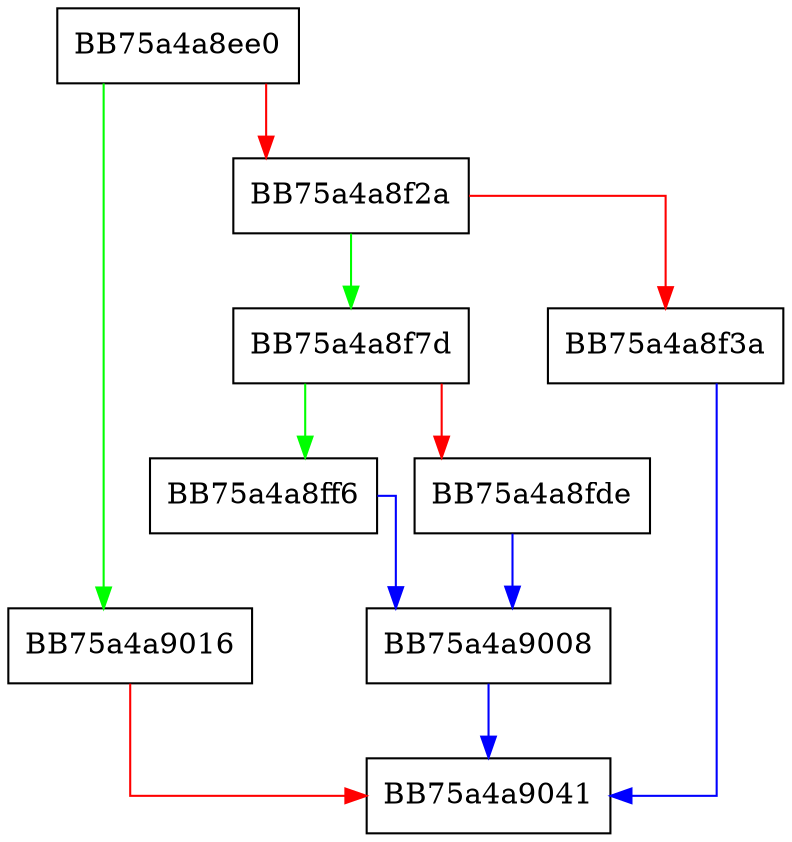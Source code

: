 digraph SSE_cmpps {
  node [shape="box"];
  graph [splines=ortho];
  BB75a4a8ee0 -> BB75a4a9016 [color="green"];
  BB75a4a8ee0 -> BB75a4a8f2a [color="red"];
  BB75a4a8f2a -> BB75a4a8f7d [color="green"];
  BB75a4a8f2a -> BB75a4a8f3a [color="red"];
  BB75a4a8f3a -> BB75a4a9041 [color="blue"];
  BB75a4a8f7d -> BB75a4a8ff6 [color="green"];
  BB75a4a8f7d -> BB75a4a8fde [color="red"];
  BB75a4a8fde -> BB75a4a9008 [color="blue"];
  BB75a4a8ff6 -> BB75a4a9008 [color="blue"];
  BB75a4a9008 -> BB75a4a9041 [color="blue"];
  BB75a4a9016 -> BB75a4a9041 [color="red"];
}